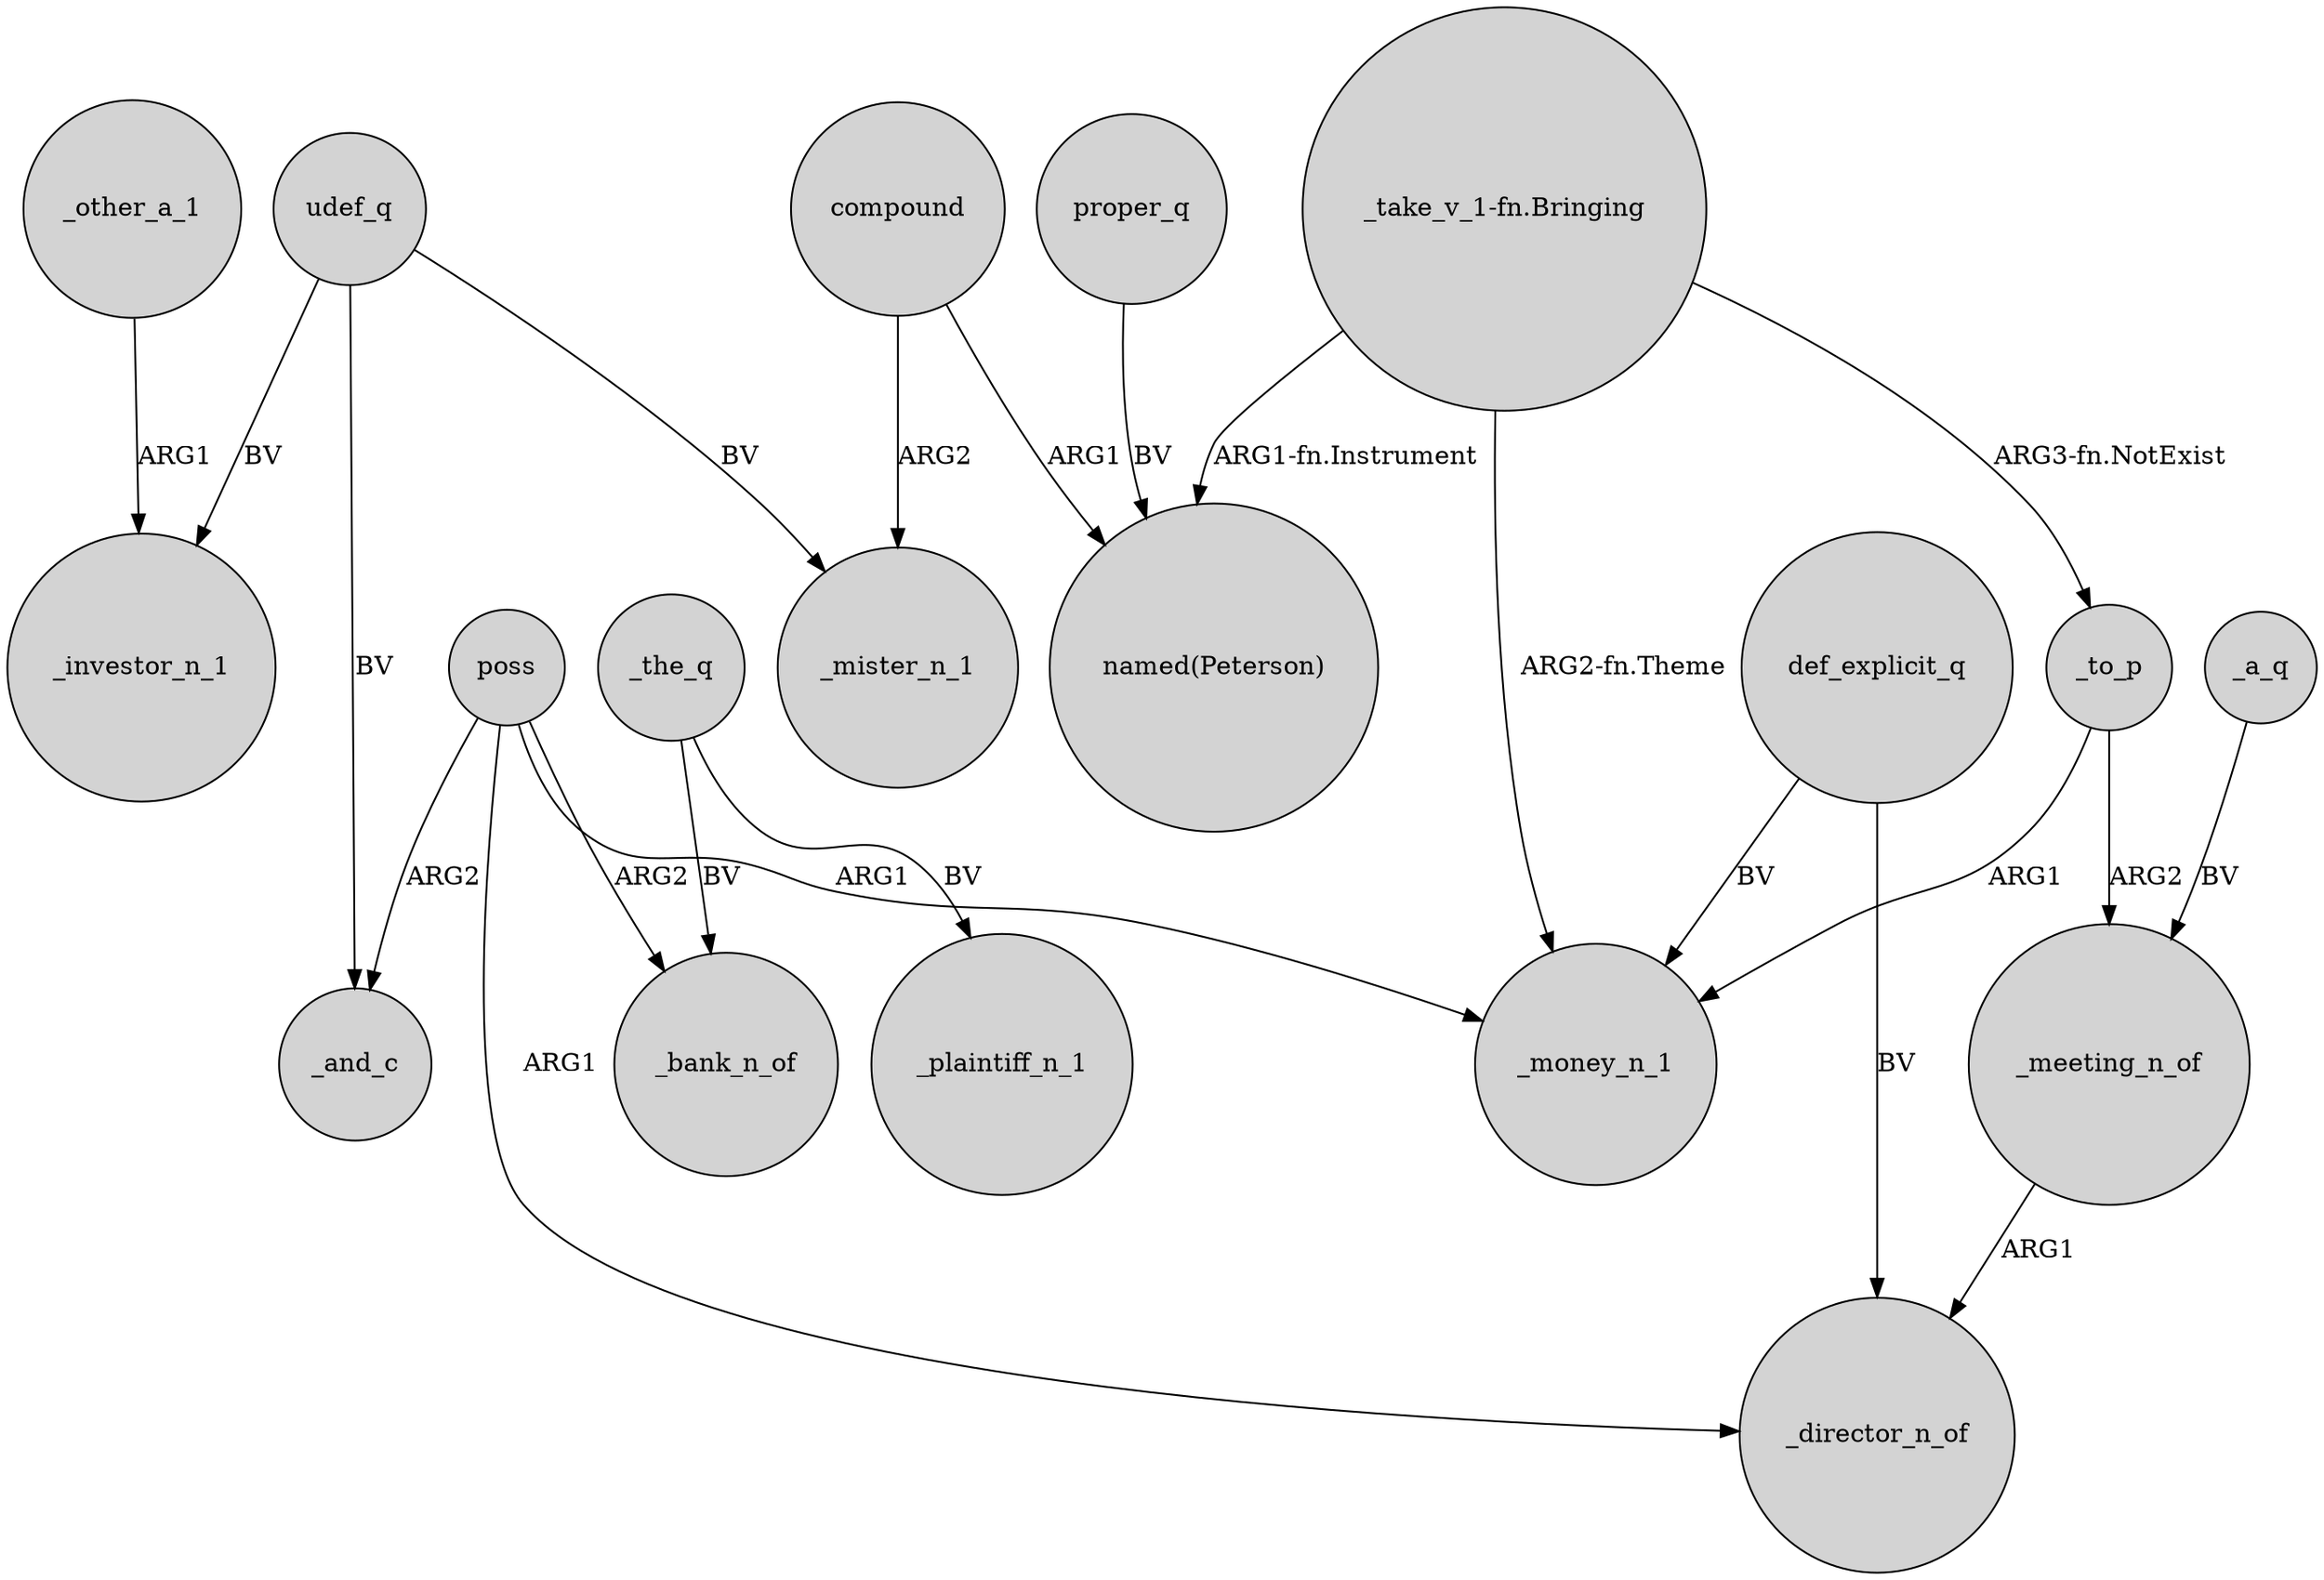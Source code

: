 digraph {
	node [shape=circle style=filled]
	_other_a_1 -> _investor_n_1 [label=ARG1]
	poss -> _bank_n_of [label=ARG2]
	poss -> _and_c [label=ARG2]
	udef_q -> _investor_n_1 [label=BV]
	poss -> _director_n_of [label=ARG1]
	"_take_v_1-fn.Bringing" -> _to_p [label="ARG3-fn.NotExist"]
	compound -> _mister_n_1 [label=ARG2]
	proper_q -> "named(Peterson)" [label=BV]
	udef_q -> _mister_n_1 [label=BV]
	"_take_v_1-fn.Bringing" -> "named(Peterson)" [label="ARG1-fn.Instrument"]
	_a_q -> _meeting_n_of [label=BV]
	_the_q -> _bank_n_of [label=BV]
	compound -> "named(Peterson)" [label=ARG1]
	poss -> _money_n_1 [label=ARG1]
	"_take_v_1-fn.Bringing" -> _money_n_1 [label="ARG2-fn.Theme"]
	_to_p -> _money_n_1 [label=ARG1]
	_to_p -> _meeting_n_of [label=ARG2]
	udef_q -> _and_c [label=BV]
	_the_q -> _plaintiff_n_1 [label=BV]
	_meeting_n_of -> _director_n_of [label=ARG1]
	def_explicit_q -> _money_n_1 [label=BV]
	def_explicit_q -> _director_n_of [label=BV]
}
